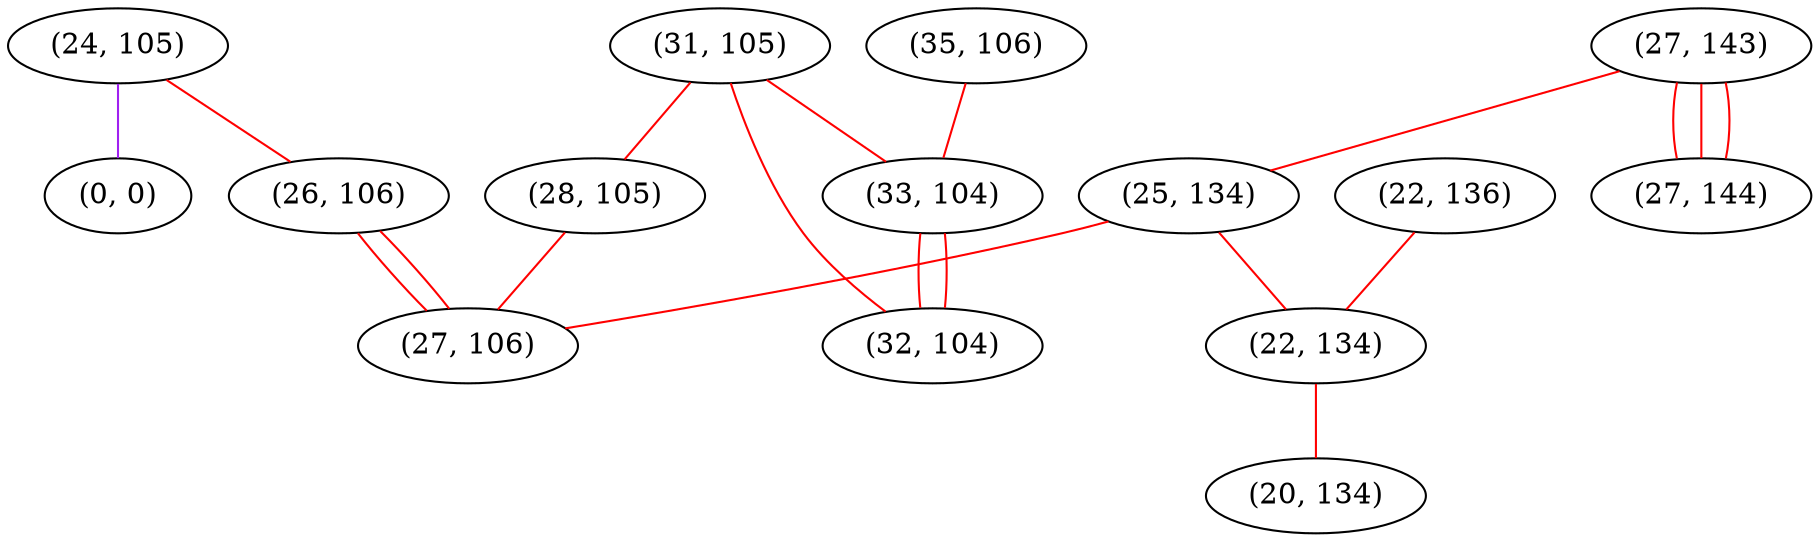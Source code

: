 graph "" {
"(24, 105)";
"(0, 0)";
"(31, 105)";
"(28, 105)";
"(27, 143)";
"(35, 106)";
"(26, 106)";
"(25, 134)";
"(33, 104)";
"(27, 144)";
"(27, 106)";
"(22, 136)";
"(22, 134)";
"(32, 104)";
"(20, 134)";
"(24, 105)" -- "(0, 0)"  [color=purple, key=0, weight=4];
"(24, 105)" -- "(26, 106)"  [color=red, key=0, weight=1];
"(31, 105)" -- "(33, 104)"  [color=red, key=0, weight=1];
"(31, 105)" -- "(32, 104)"  [color=red, key=0, weight=1];
"(31, 105)" -- "(28, 105)"  [color=red, key=0, weight=1];
"(28, 105)" -- "(27, 106)"  [color=red, key=0, weight=1];
"(27, 143)" -- "(27, 144)"  [color=red, key=0, weight=1];
"(27, 143)" -- "(27, 144)"  [color=red, key=1, weight=1];
"(27, 143)" -- "(27, 144)"  [color=red, key=2, weight=1];
"(27, 143)" -- "(25, 134)"  [color=red, key=0, weight=1];
"(35, 106)" -- "(33, 104)"  [color=red, key=0, weight=1];
"(26, 106)" -- "(27, 106)"  [color=red, key=0, weight=1];
"(26, 106)" -- "(27, 106)"  [color=red, key=1, weight=1];
"(25, 134)" -- "(27, 106)"  [color=red, key=0, weight=1];
"(25, 134)" -- "(22, 134)"  [color=red, key=0, weight=1];
"(33, 104)" -- "(32, 104)"  [color=red, key=0, weight=1];
"(33, 104)" -- "(32, 104)"  [color=red, key=1, weight=1];
"(22, 136)" -- "(22, 134)"  [color=red, key=0, weight=1];
"(22, 134)" -- "(20, 134)"  [color=red, key=0, weight=1];
}
